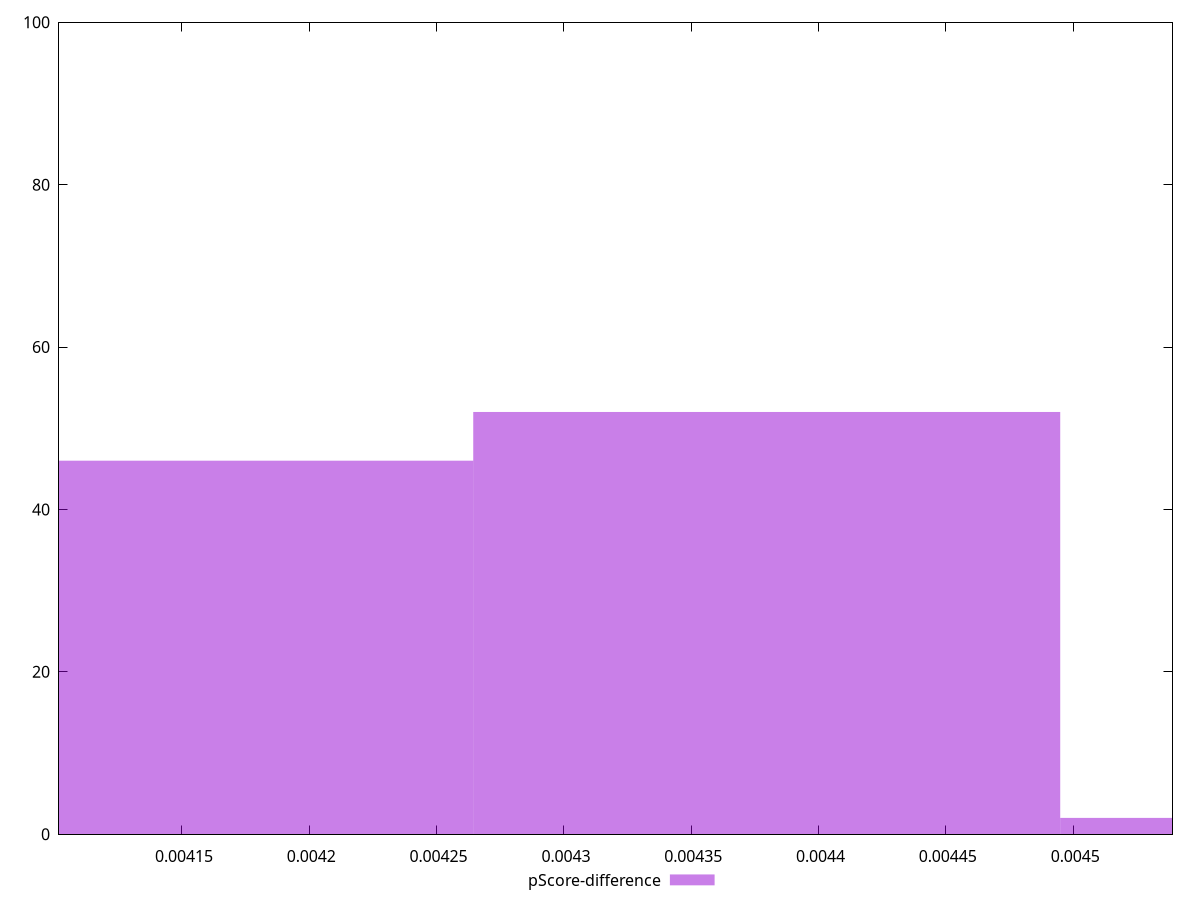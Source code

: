 reset

$pScoreDifference <<EOF
0.004379661018137827 52
0.004149152543498995 46
0.0046101694927766605 2
EOF

set key outside below
set boxwidth 0.00023050847463883302
set xrange [0.004101736473263062:0.004539003475214798]
set yrange [0:100]
set trange [0:100]
set style fill transparent solid 0.5 noborder
set terminal svg size 640, 490 enhanced background rgb 'white'
set output "reports/report_00031_2021-02-24T23-18-18.084Z/uses-long-cache-ttl/samples/music/pScore-difference/histogram.svg"

plot $pScoreDifference title "pScore-difference" with boxes

reset
